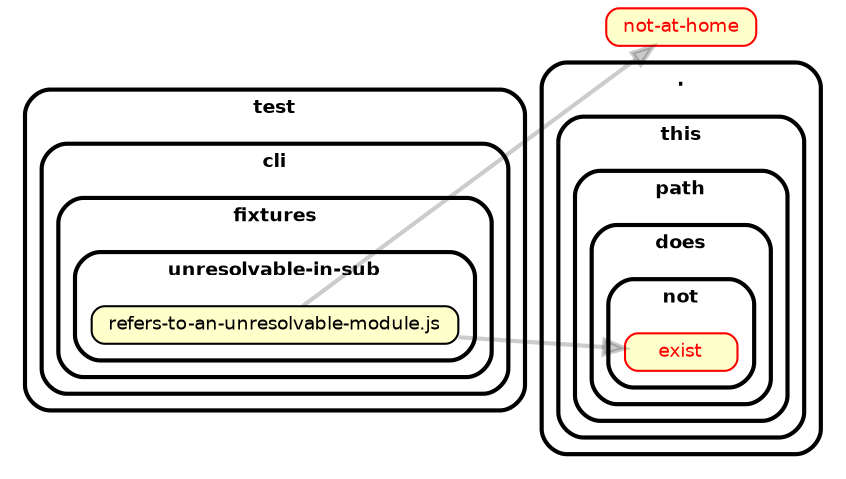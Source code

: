 strict digraph "dependency-cruiser output"{
    ordering=out
    rankdir=LR
    splines=true
    overlap=false
    nodesep=0.16
    ranksep=0.18
    fontname="Helvetica-bold"
    fontsize=9
    style="rounded,bold,filled"
    fillcolor="#ffffff"
    compound=true
    node [shape=box style="rounded, filled" fillcolor="#ffffcc" height=0.2 fontname=Helvetica fontsize=9]
    edge [color="#00000033" penwidth=2.0 arrowhead=normal fontname=Helvetica fontsize=9]

    "./not-at-home" [label="not-at-home" color="red" fontcolor="red" ]
    subgraph "cluster_." {label="." subgraph "cluster_./this" {label="this" subgraph "cluster_./this/path" {label="path" subgraph "cluster_./this/path/does" {label="does" subgraph "cluster_./this/path/does/not" {label="not" "./this/path/does/not/exist" [label="exist" color="red" fontcolor="red" ] } } } } }
    subgraph "cluster_test" {label="test" subgraph "cluster_test/cli" {label="cli" subgraph "cluster_test/cli/fixtures" {label="fixtures" subgraph "cluster_test/cli/fixtures/unresolvable-in-sub" {label="unresolvable-in-sub" "test/cli/fixtures/unresolvable-in-sub/refers-to-an-unresolvable-module.js" [label="refers-to-an-unresolvable-module.js" URL="STUFFCOMINGBEFORE/test/cli/fixtures/unresolvable-in-sub/refers-to-an-unresolvable-module.js"] } } } }

    "test/cli/fixtures/unresolvable-in-sub/refers-to-an-unresolvable-module.js" -> "./not-at-home"
    "test/cli/fixtures/unresolvable-in-sub/refers-to-an-unresolvable-module.js" -> "./this/path/does/not/exist"
}
